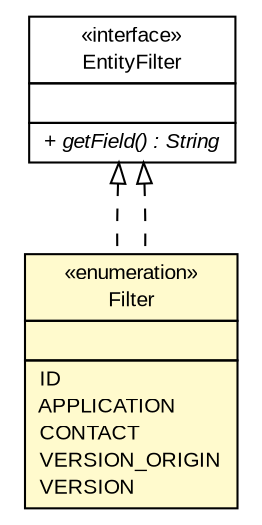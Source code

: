 #!/usr/local/bin/dot
#
# Class diagram 
# Generated by UMLGraph version R5_6-24-gf6e263 (http://www.umlgraph.org/)
#

digraph G {
	edge [fontname="arial",fontsize=10,labelfontname="arial",labelfontsize=10];
	node [fontname="arial",fontsize=10,shape=plaintext];
	nodesep=0.25;
	ranksep=0.5;
	// gov.sandia.cf.model.Model.Filter
	c239270 [label=<<table title="gov.sandia.cf.model.Model.Filter" border="0" cellborder="1" cellspacing="0" cellpadding="2" port="p" bgcolor="lemonChiffon" href="./Model.Filter.html">
		<tr><td><table border="0" cellspacing="0" cellpadding="1">
<tr><td align="center" balign="center"> &#171;enumeration&#187; </td></tr>
<tr><td align="center" balign="center"> Filter </td></tr>
		</table></td></tr>
		<tr><td><table border="0" cellspacing="0" cellpadding="1">
<tr><td align="left" balign="left">  </td></tr>
		</table></td></tr>
		<tr><td><table border="0" cellspacing="0" cellpadding="1">
<tr><td align="left" balign="left"> ID </td></tr>
<tr><td align="left" balign="left"> APPLICATION </td></tr>
<tr><td align="left" balign="left"> CONTACT </td></tr>
<tr><td align="left" balign="left"> VERSION_ORIGIN </td></tr>
<tr><td align="left" balign="left"> VERSION </td></tr>
		</table></td></tr>
		</table>>, URL="./Model.Filter.html", fontname="arial", fontcolor="black", fontsize=10.0];
	// gov.sandia.cf.model.query.EntityFilter
	c239334 [label=<<table title="gov.sandia.cf.model.query.EntityFilter" border="0" cellborder="1" cellspacing="0" cellpadding="2" port="p" href="./query/EntityFilter.html">
		<tr><td><table border="0" cellspacing="0" cellpadding="1">
<tr><td align="center" balign="center"> &#171;interface&#187; </td></tr>
<tr><td align="center" balign="center"> EntityFilter </td></tr>
		</table></td></tr>
		<tr><td><table border="0" cellspacing="0" cellpadding="1">
<tr><td align="left" balign="left">  </td></tr>
		</table></td></tr>
		<tr><td><table border="0" cellspacing="0" cellpadding="1">
<tr><td align="left" balign="left"><font face="arial italic" point-size="10.0"> + getField() : String </font></td></tr>
		</table></td></tr>
		</table>>, URL="./query/EntityFilter.html", fontname="arial", fontcolor="black", fontsize=10.0];
	//gov.sandia.cf.model.Model.Filter implements gov.sandia.cf.model.query.EntityFilter
	c239334:p -> c239270:p [dir=back,arrowtail=empty,style=dashed];
	//gov.sandia.cf.model.Model.Filter implements gov.sandia.cf.model.query.EntityFilter
	c239334:p -> c239270:p [dir=back,arrowtail=empty,style=dashed];
}

